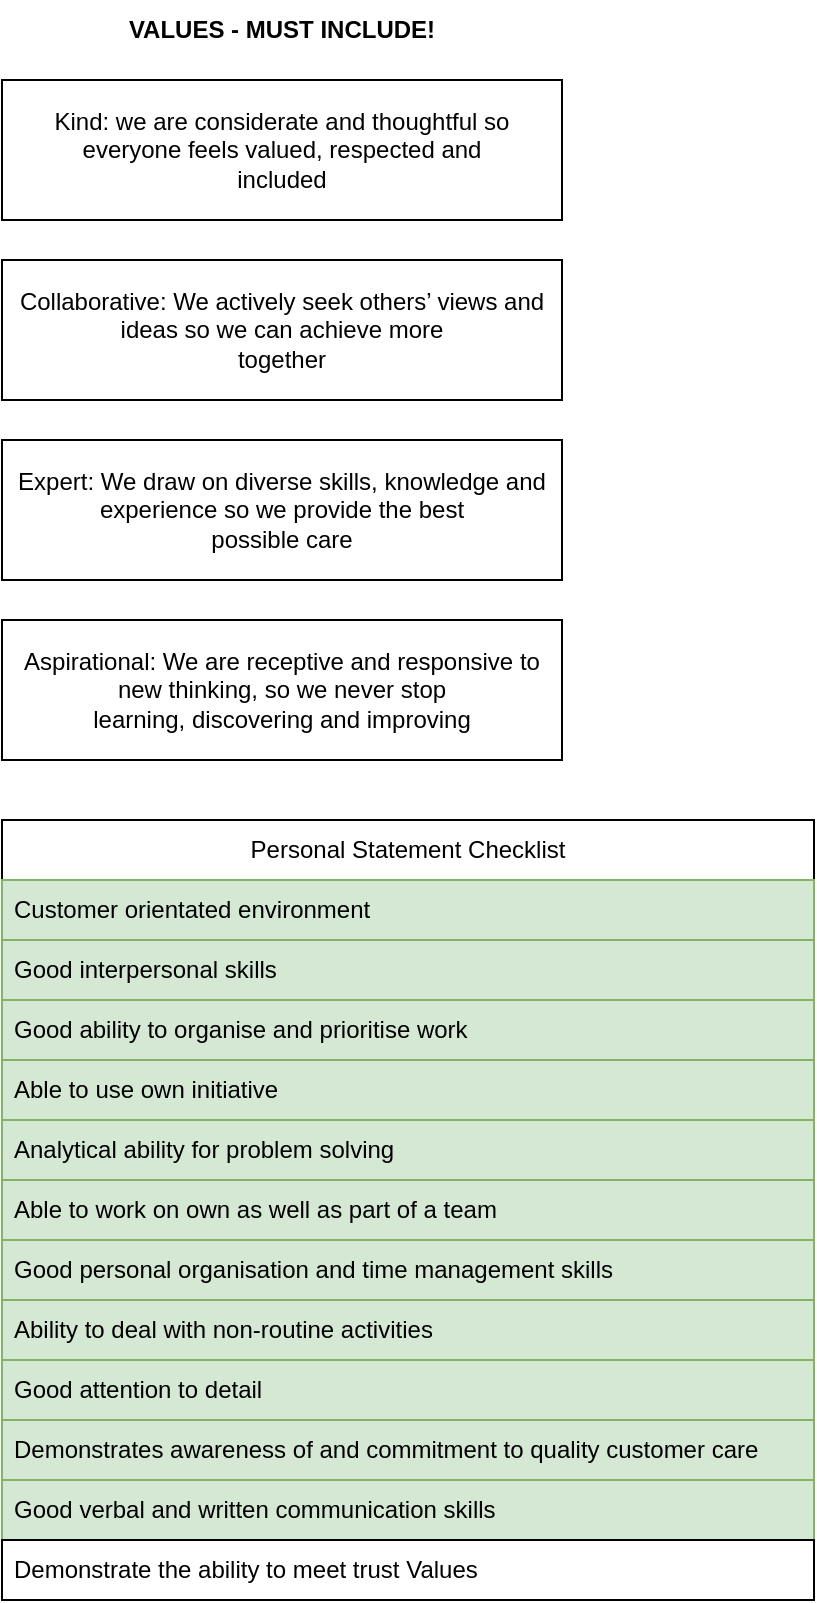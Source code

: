 <mxfile version="26.0.11">
  <diagram name="Page-1" id="WErCgWbNOn2o73B138BZ">
    <mxGraphModel dx="2074" dy="1078" grid="1" gridSize="10" guides="1" tooltips="1" connect="1" arrows="1" fold="1" page="1" pageScale="1" pageWidth="827" pageHeight="1169" math="0" shadow="0">
      <root>
        <mxCell id="0" />
        <mxCell id="1" parent="0" />
        <mxCell id="BePfxDTcmuDDdTPrliQB-4" value="Kind: we are considerate and thoughtful so everyone feels valued, respected and&lt;br&gt;included" style="rounded=0;whiteSpace=wrap;html=1;" parent="1" vertex="1">
          <mxGeometry x="80" y="80" width="280" height="70" as="geometry" />
        </mxCell>
        <mxCell id="BePfxDTcmuDDdTPrliQB-5" value="&lt;b&gt;VALUES - MUST INCLUDE!&lt;/b&gt;" style="text;html=1;align=center;verticalAlign=middle;whiteSpace=wrap;rounded=0;" parent="1" vertex="1">
          <mxGeometry x="130" y="40" width="180" height="30" as="geometry" />
        </mxCell>
        <mxCell id="BePfxDTcmuDDdTPrliQB-6" value="Collaborative: We actively seek others’ views and ideas so we can achieve more&lt;br&gt;together" style="rounded=0;whiteSpace=wrap;html=1;" parent="1" vertex="1">
          <mxGeometry x="80" y="170" width="280" height="70" as="geometry" />
        </mxCell>
        <mxCell id="BePfxDTcmuDDdTPrliQB-7" value="Expert: We draw on diverse skills, knowledge and experience so we provide the best&lt;br&gt;possible care" style="rounded=0;whiteSpace=wrap;html=1;" parent="1" vertex="1">
          <mxGeometry x="80" y="260" width="280" height="70" as="geometry" />
        </mxCell>
        <mxCell id="BePfxDTcmuDDdTPrliQB-8" value="Aspirational: We are receptive and responsive to new thinking, so we never stop&lt;br&gt;learning, discovering and improving" style="rounded=0;whiteSpace=wrap;html=1;" parent="1" vertex="1">
          <mxGeometry x="80" y="350" width="280" height="70" as="geometry" />
        </mxCell>
        <mxCell id="BePfxDTcmuDDdTPrliQB-11" value="Personal Statement Checklist" style="swimlane;fontStyle=0;childLayout=stackLayout;horizontal=1;startSize=30;horizontalStack=0;resizeParent=1;resizeParentMax=0;resizeLast=0;collapsible=1;marginBottom=0;whiteSpace=wrap;html=1;" parent="1" vertex="1">
          <mxGeometry x="80" y="450" width="406" height="390" as="geometry">
            <mxRectangle x="414" y="440" width="200" height="30" as="alternateBounds" />
          </mxGeometry>
        </mxCell>
        <mxCell id="BePfxDTcmuDDdTPrliQB-12" value="Customer orientated environment" style="text;strokeColor=#82b366;fillColor=#d5e8d4;align=left;verticalAlign=middle;spacingLeft=4;spacingRight=4;overflow=hidden;points=[[0,0.5],[1,0.5]];portConstraint=eastwest;rotatable=0;whiteSpace=wrap;html=1;" parent="BePfxDTcmuDDdTPrliQB-11" vertex="1">
          <mxGeometry y="30" width="406" height="30" as="geometry" />
        </mxCell>
        <mxCell id="BePfxDTcmuDDdTPrliQB-13" value="Good interpersonal skills" style="text;strokeColor=#82b366;fillColor=#d5e8d4;align=left;verticalAlign=middle;spacingLeft=4;spacingRight=4;overflow=hidden;points=[[0,0.5],[1,0.5]];portConstraint=eastwest;rotatable=0;whiteSpace=wrap;html=1;" parent="BePfxDTcmuDDdTPrliQB-11" vertex="1">
          <mxGeometry y="60" width="406" height="30" as="geometry" />
        </mxCell>
        <mxCell id="BePfxDTcmuDDdTPrliQB-14" value="Good ability to organise and prioritise work" style="text;strokeColor=#82b366;fillColor=#d5e8d4;align=left;verticalAlign=middle;spacingLeft=4;spacingRight=4;overflow=hidden;points=[[0,0.5],[1,0.5]];portConstraint=eastwest;rotatable=0;whiteSpace=wrap;html=1;" parent="BePfxDTcmuDDdTPrliQB-11" vertex="1">
          <mxGeometry y="90" width="406" height="30" as="geometry" />
        </mxCell>
        <mxCell id="BePfxDTcmuDDdTPrliQB-16" value="Able to use own initiative" style="text;strokeColor=#82b366;fillColor=#d5e8d4;align=left;verticalAlign=middle;spacingLeft=4;spacingRight=4;overflow=hidden;points=[[0,0.5],[1,0.5]];portConstraint=eastwest;rotatable=0;whiteSpace=wrap;html=1;" parent="BePfxDTcmuDDdTPrliQB-11" vertex="1">
          <mxGeometry y="120" width="406" height="30" as="geometry" />
        </mxCell>
        <mxCell id="BePfxDTcmuDDdTPrliQB-17" value="Analytical ability for problem solving" style="text;strokeColor=#82b366;fillColor=#d5e8d4;align=left;verticalAlign=middle;spacingLeft=4;spacingRight=4;overflow=hidden;points=[[0,0.5],[1,0.5]];portConstraint=eastwest;rotatable=0;whiteSpace=wrap;html=1;" parent="BePfxDTcmuDDdTPrliQB-11" vertex="1">
          <mxGeometry y="150" width="406" height="30" as="geometry" />
        </mxCell>
        <mxCell id="BePfxDTcmuDDdTPrliQB-18" value="Able to work on own as well as part of a team" style="text;strokeColor=#82b366;fillColor=#d5e8d4;align=left;verticalAlign=middle;spacingLeft=4;spacingRight=4;overflow=hidden;points=[[0,0.5],[1,0.5]];portConstraint=eastwest;rotatable=0;whiteSpace=wrap;html=1;" parent="BePfxDTcmuDDdTPrliQB-11" vertex="1">
          <mxGeometry y="180" width="406" height="30" as="geometry" />
        </mxCell>
        <mxCell id="BePfxDTcmuDDdTPrliQB-19" value="Good personal organisation and time management skills" style="text;strokeColor=#82b366;fillColor=#d5e8d4;align=left;verticalAlign=middle;spacingLeft=4;spacingRight=4;overflow=hidden;points=[[0,0.5],[1,0.5]];portConstraint=eastwest;rotatable=0;whiteSpace=wrap;html=1;" parent="BePfxDTcmuDDdTPrliQB-11" vertex="1">
          <mxGeometry y="210" width="406" height="30" as="geometry" />
        </mxCell>
        <mxCell id="BePfxDTcmuDDdTPrliQB-20" value="Ability to deal with non-routine activities" style="text;strokeColor=#82b366;fillColor=#d5e8d4;align=left;verticalAlign=middle;spacingLeft=4;spacingRight=4;overflow=hidden;points=[[0,0.5],[1,0.5]];portConstraint=eastwest;rotatable=0;whiteSpace=wrap;html=1;" parent="BePfxDTcmuDDdTPrliQB-11" vertex="1">
          <mxGeometry y="240" width="406" height="30" as="geometry" />
        </mxCell>
        <mxCell id="BePfxDTcmuDDdTPrliQB-21" value="Good attention to detail" style="text;strokeColor=#82b366;fillColor=#d5e8d4;align=left;verticalAlign=middle;spacingLeft=4;spacingRight=4;overflow=hidden;points=[[0,0.5],[1,0.5]];portConstraint=eastwest;rotatable=0;whiteSpace=wrap;html=1;" parent="BePfxDTcmuDDdTPrliQB-11" vertex="1">
          <mxGeometry y="270" width="406" height="30" as="geometry" />
        </mxCell>
        <mxCell id="BePfxDTcmuDDdTPrliQB-22" value="Demonstrates awareness of and commitment to quality customer care" style="text;strokeColor=#82b366;fillColor=#d5e8d4;align=left;verticalAlign=middle;spacingLeft=4;spacingRight=4;overflow=hidden;points=[[0,0.5],[1,0.5]];portConstraint=eastwest;rotatable=0;whiteSpace=wrap;html=1;" parent="BePfxDTcmuDDdTPrliQB-11" vertex="1">
          <mxGeometry y="300" width="406" height="30" as="geometry" />
        </mxCell>
        <mxCell id="BePfxDTcmuDDdTPrliQB-23" value="Good verbal and written communication skills" style="text;strokeColor=#82b366;fillColor=#d5e8d4;align=left;verticalAlign=middle;spacingLeft=4;spacingRight=4;overflow=hidden;points=[[0,0.5],[1,0.5]];portConstraint=eastwest;rotatable=0;whiteSpace=wrap;html=1;" parent="BePfxDTcmuDDdTPrliQB-11" vertex="1">
          <mxGeometry y="330" width="406" height="30" as="geometry" />
        </mxCell>
        <mxCell id="BePfxDTcmuDDdTPrliQB-24" value="Demonstrate the ability to meet trust Values" style="text;strokeColor=default;fillColor=none;align=left;verticalAlign=middle;spacingLeft=4;spacingRight=4;overflow=hidden;points=[[0,0.5],[1,0.5]];portConstraint=eastwest;rotatable=0;whiteSpace=wrap;html=1;" parent="BePfxDTcmuDDdTPrliQB-11" vertex="1">
          <mxGeometry y="360" width="406" height="30" as="geometry" />
        </mxCell>
      </root>
    </mxGraphModel>
  </diagram>
</mxfile>
